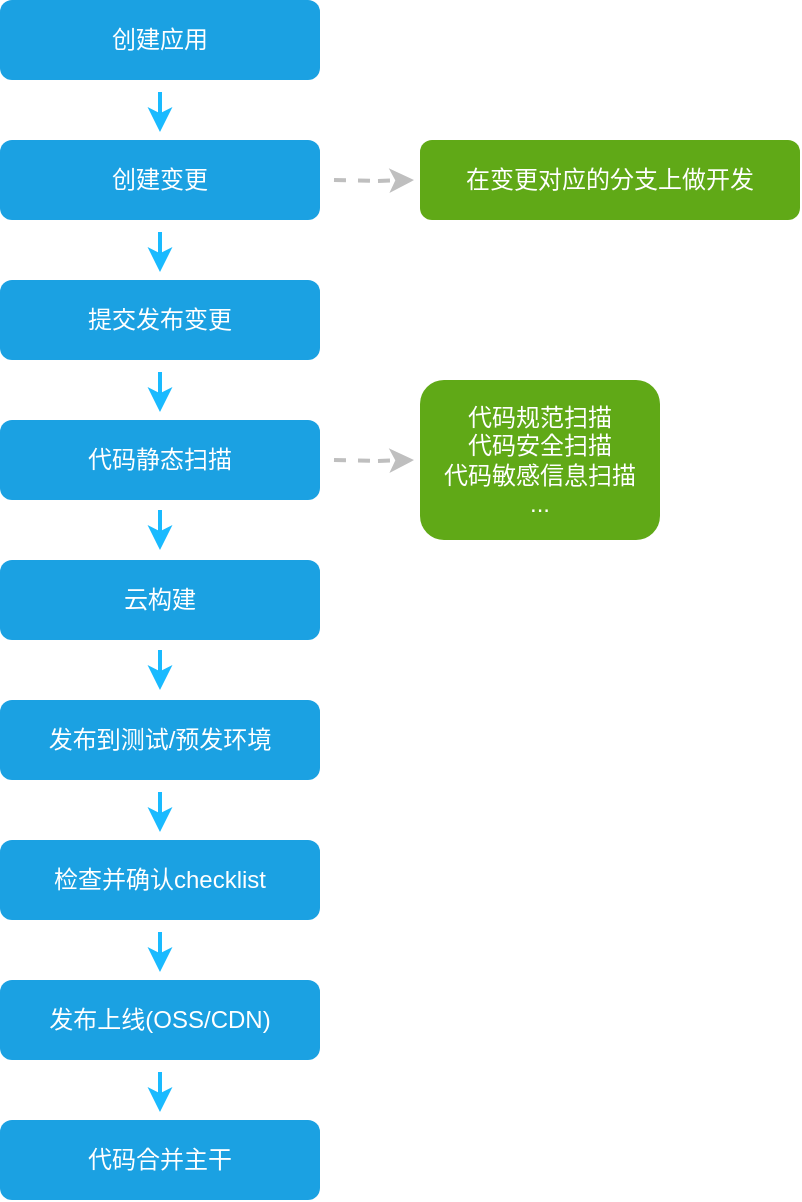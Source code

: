<mxfile version="14.1.9" type="github">
  <diagram id="HnaW6ZFxk0vbaedSWLQl" name="Page-1">
    <mxGraphModel dx="1298" dy="834" grid="0" gridSize="10" guides="1" tooltips="1" connect="1" arrows="1" fold="1" page="1" pageScale="1" pageWidth="1169" pageHeight="1654" math="0" shadow="0">
      <root>
        <mxCell id="0" />
        <mxCell id="1" parent="0" />
        <mxCell id="fMG9ECjsj1BkbVkV3ij6-20" value="" style="edgeStyle=orthogonalEdgeStyle;rounded=0;orthogonalLoop=1;jettySize=auto;html=1;entryX=0.5;entryY=0;entryDx=0;entryDy=0;strokeWidth=2;fillColor=#b1ddf0;strokeColor=#1ABAFF;" edge="1" parent="1">
          <mxGeometry relative="1" as="geometry">
            <mxPoint x="330" y="96" as="sourcePoint" />
            <mxPoint x="330" y="116" as="targetPoint" />
          </mxGeometry>
        </mxCell>
        <mxCell id="fMG9ECjsj1BkbVkV3ij6-5" value="创建应用" style="rounded=1;whiteSpace=wrap;html=1;fillColor=#1ba1e2;fontColor=#ffffff;strokeColor=none;" vertex="1" parent="1">
          <mxGeometry x="250" y="50" width="160" height="40" as="geometry" />
        </mxCell>
        <mxCell id="fMG9ECjsj1BkbVkV3ij6-39" value="" style="edgeStyle=orthogonalEdgeStyle;rounded=0;orthogonalLoop=1;jettySize=auto;html=1;strokeWidth=2;fontColor=#FFFFFF;dashed=1;strokeColor=#BFBFBF;" edge="1" parent="1">
          <mxGeometry relative="1" as="geometry">
            <mxPoint x="417" y="140" as="sourcePoint" />
            <mxPoint x="457" y="140" as="targetPoint" />
          </mxGeometry>
        </mxCell>
        <mxCell id="fMG9ECjsj1BkbVkV3ij6-6" value="创建变更" style="rounded=1;whiteSpace=wrap;html=1;fontColor=#ffffff;strokeColor=none;fillColor=#1ba1e2;" vertex="1" parent="1">
          <mxGeometry x="250" y="120" width="160" height="40" as="geometry" />
        </mxCell>
        <mxCell id="fMG9ECjsj1BkbVkV3ij6-22" value="" style="edgeStyle=orthogonalEdgeStyle;rounded=0;orthogonalLoop=1;jettySize=auto;html=1;entryX=0.5;entryY=0;entryDx=0;entryDy=0;strokeColor=#1ABAFF;strokeWidth=2;fillColor=#b1ddf0;" edge="1" parent="1">
          <mxGeometry relative="1" as="geometry">
            <mxPoint x="330" y="236" as="sourcePoint" />
            <mxPoint x="330" y="256" as="targetPoint" />
          </mxGeometry>
        </mxCell>
        <mxCell id="fMG9ECjsj1BkbVkV3ij6-7" value="提交发布变更" style="rounded=1;whiteSpace=wrap;html=1;fontColor=#ffffff;strokeColor=none;fillColor=#1ba1e2;" vertex="1" parent="1">
          <mxGeometry x="250" y="190" width="160" height="40" as="geometry" />
        </mxCell>
        <mxCell id="fMG9ECjsj1BkbVkV3ij6-25" value="" style="edgeStyle=orthogonalEdgeStyle;rounded=0;orthogonalLoop=1;jettySize=auto;html=1;strokeColor=#1ABAFF;strokeWidth=2;fillColor=#b1ddf0;" edge="1" parent="1">
          <mxGeometry relative="1" as="geometry">
            <mxPoint x="330" y="305" as="sourcePoint" />
            <mxPoint x="330" y="325" as="targetPoint" />
          </mxGeometry>
        </mxCell>
        <mxCell id="fMG9ECjsj1BkbVkV3ij6-40" value="" style="edgeStyle=orthogonalEdgeStyle;rounded=0;orthogonalLoop=1;jettySize=auto;html=1;dashed=1;strokeColor=#BFBFBF;strokeWidth=2;fontColor=#FFFFFF;" edge="1" parent="1">
          <mxGeometry relative="1" as="geometry">
            <mxPoint x="417" y="280" as="sourcePoint" />
            <mxPoint x="457" y="280" as="targetPoint" />
          </mxGeometry>
        </mxCell>
        <mxCell id="fMG9ECjsj1BkbVkV3ij6-8" value="代码静态扫描" style="rounded=1;whiteSpace=wrap;html=1;fontColor=#ffffff;strokeColor=none;fillColor=#1ba1e2;" vertex="1" parent="1">
          <mxGeometry x="250" y="260" width="160" height="40" as="geometry" />
        </mxCell>
        <mxCell id="fMG9ECjsj1BkbVkV3ij6-26" value="" style="edgeStyle=orthogonalEdgeStyle;rounded=0;orthogonalLoop=1;jettySize=auto;html=1;strokeColor=#1ABAFF;strokeWidth=2;fillColor=#b1ddf0;" edge="1" parent="1">
          <mxGeometry relative="1" as="geometry">
            <mxPoint x="330" y="375" as="sourcePoint" />
            <mxPoint x="330" y="395" as="targetPoint" />
          </mxGeometry>
        </mxCell>
        <mxCell id="fMG9ECjsj1BkbVkV3ij6-9" value="云构建" style="rounded=1;whiteSpace=wrap;html=1;fontColor=#ffffff;strokeColor=none;fillColor=#1ba1e2;" vertex="1" parent="1">
          <mxGeometry x="250" y="330" width="160" height="40" as="geometry" />
        </mxCell>
        <mxCell id="fMG9ECjsj1BkbVkV3ij6-28" value="" style="edgeStyle=orthogonalEdgeStyle;rounded=0;orthogonalLoop=1;jettySize=auto;html=1;strokeColor=#1ABAFF;strokeWidth=2;fillColor=#b1ddf0;" edge="1" parent="1">
          <mxGeometry relative="1" as="geometry">
            <mxPoint x="330" y="446" as="sourcePoint" />
            <mxPoint x="330" y="466" as="targetPoint" />
          </mxGeometry>
        </mxCell>
        <mxCell id="fMG9ECjsj1BkbVkV3ij6-10" value="发布到测试/预发环境" style="rounded=1;whiteSpace=wrap;html=1;fontColor=#ffffff;strokeColor=none;fillColor=#1ba1e2;" vertex="1" parent="1">
          <mxGeometry x="250" y="400" width="160" height="40" as="geometry" />
        </mxCell>
        <mxCell id="fMG9ECjsj1BkbVkV3ij6-29" value="" style="edgeStyle=orthogonalEdgeStyle;rounded=0;orthogonalLoop=1;jettySize=auto;html=1;strokeColor=#1ABAFF;strokeWidth=2;fillColor=#b1ddf0;" edge="1" parent="1">
          <mxGeometry relative="1" as="geometry">
            <mxPoint x="330" y="516" as="sourcePoint" />
            <mxPoint x="330" y="536" as="targetPoint" />
          </mxGeometry>
        </mxCell>
        <mxCell id="fMG9ECjsj1BkbVkV3ij6-11" value="检查并确认checklist" style="rounded=1;whiteSpace=wrap;html=1;fontColor=#ffffff;strokeColor=none;fillColor=#1ba1e2;" vertex="1" parent="1">
          <mxGeometry x="250" y="470" width="160" height="40" as="geometry" />
        </mxCell>
        <mxCell id="fMG9ECjsj1BkbVkV3ij6-30" value="" style="edgeStyle=orthogonalEdgeStyle;rounded=0;orthogonalLoop=1;jettySize=auto;html=1;strokeColor=#1ABAFF;strokeWidth=2;fillColor=#b1ddf0;" edge="1" parent="1">
          <mxGeometry relative="1" as="geometry">
            <mxPoint x="330" y="586" as="sourcePoint" />
            <mxPoint x="330" y="606" as="targetPoint" />
          </mxGeometry>
        </mxCell>
        <mxCell id="fMG9ECjsj1BkbVkV3ij6-12" value="发布上线(OSS/CDN)" style="rounded=1;whiteSpace=wrap;html=1;fontColor=#ffffff;strokeColor=none;fillColor=#1ba1e2;" vertex="1" parent="1">
          <mxGeometry x="250" y="540" width="160" height="40" as="geometry" />
        </mxCell>
        <mxCell id="fMG9ECjsj1BkbVkV3ij6-13" value="代码合并主干" style="rounded=1;whiteSpace=wrap;html=1;fontColor=#ffffff;strokeColor=none;fillColor=#1ba1e2;" vertex="1" parent="1">
          <mxGeometry x="250" y="610" width="160" height="40" as="geometry" />
        </mxCell>
        <mxCell id="fMG9ECjsj1BkbVkV3ij6-15" value="代码规范扫描&lt;br&gt;代码安全扫描&lt;br&gt;代码敏感信息扫描&lt;br&gt;..." style="rounded=1;whiteSpace=wrap;html=1;fillColor=#60a917;fontColor=#ffffff;strokeColor=none;" vertex="1" parent="1">
          <mxGeometry x="460" y="240" width="120" height="80" as="geometry" />
        </mxCell>
        <mxCell id="fMG9ECjsj1BkbVkV3ij6-32" value="在变更对应的分支上做开发" style="rounded=1;whiteSpace=wrap;html=1;fillColor=#60a917;fontColor=#ffffff;strokeColor=none;" vertex="1" parent="1">
          <mxGeometry x="460" y="120" width="190" height="40" as="geometry" />
        </mxCell>
        <mxCell id="fMG9ECjsj1BkbVkV3ij6-38" value="" style="edgeStyle=orthogonalEdgeStyle;rounded=0;orthogonalLoop=1;jettySize=auto;html=1;entryX=0.5;entryY=0;entryDx=0;entryDy=0;strokeWidth=2;fillColor=#b1ddf0;strokeColor=#1ABAFF;" edge="1" parent="1">
          <mxGeometry relative="1" as="geometry">
            <mxPoint x="330" y="166" as="sourcePoint" />
            <mxPoint x="330" y="186" as="targetPoint" />
          </mxGeometry>
        </mxCell>
      </root>
    </mxGraphModel>
  </diagram>
</mxfile>
